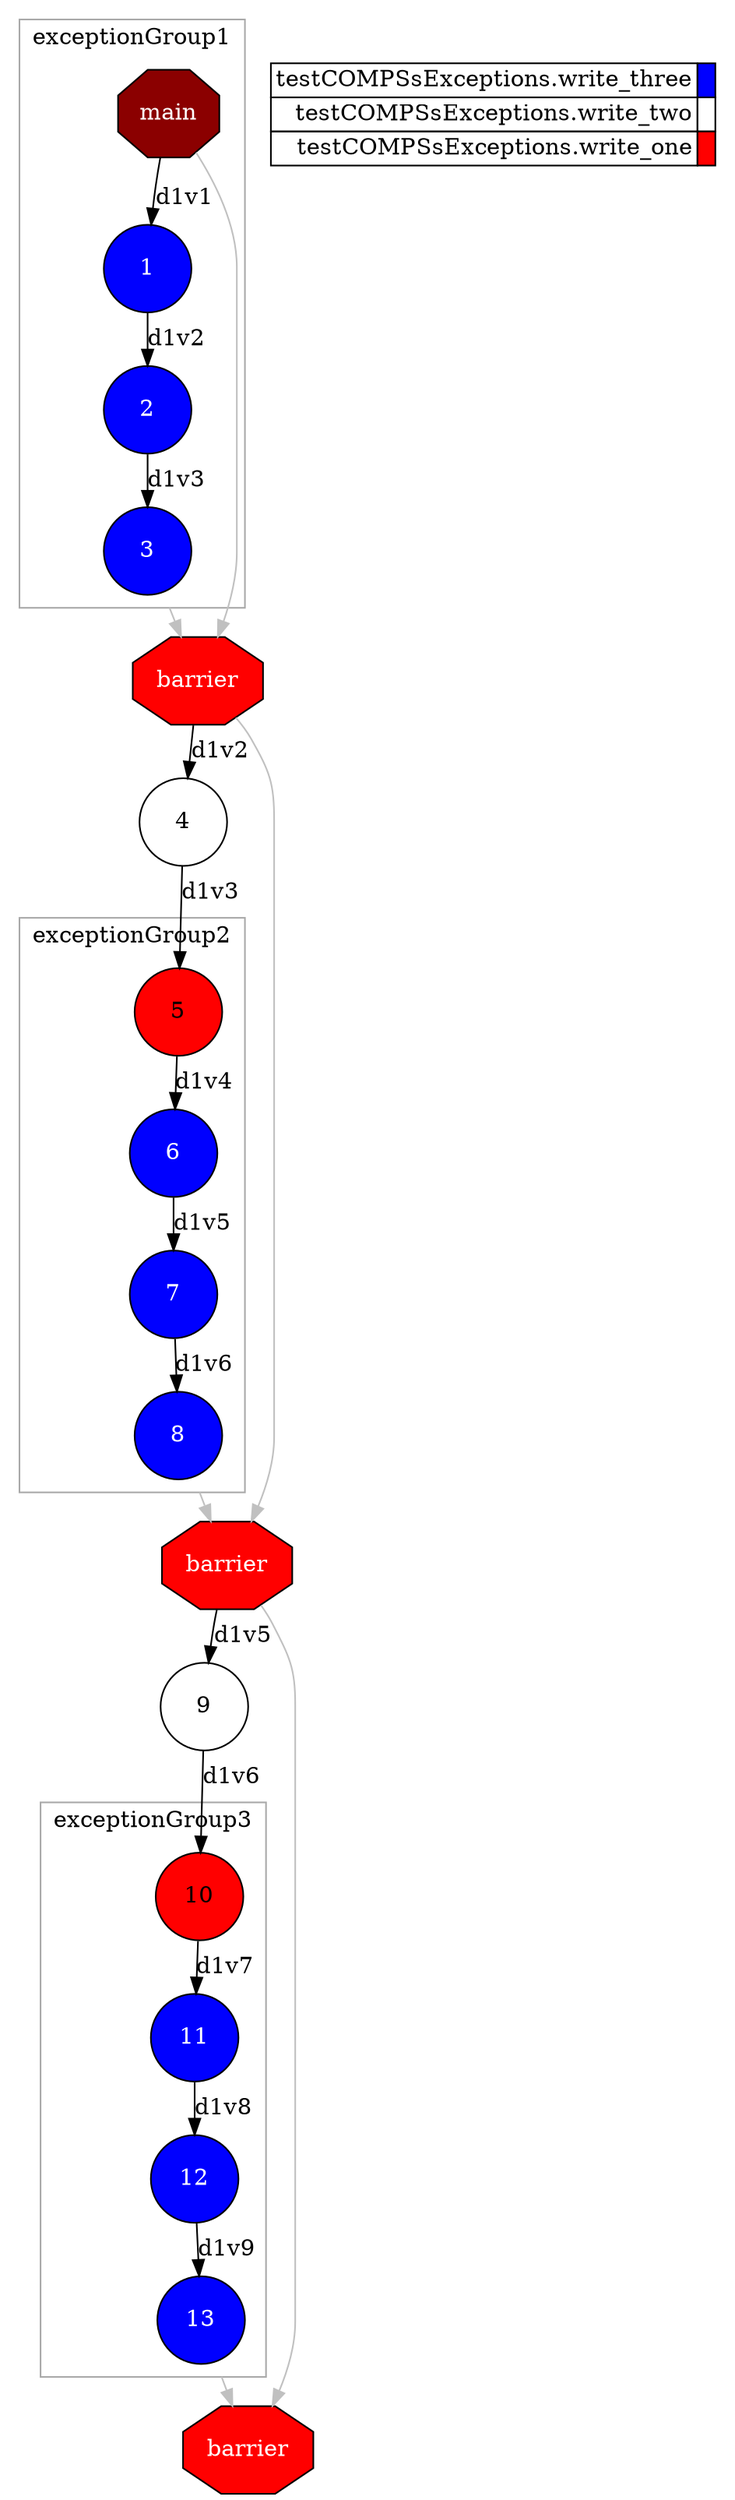 digraph {
  newrank=true;
  rankdir=TB;
  labeljust="l";
  compound= true;
  subgraph dependence_graph {
    ranksep=0.20;
    node[height=0.75];

Synchro0[label="main", shape=octagon, style=filled fillcolor="#8B0000" fontcolor="#FFFFFF"];
subgraph clusterTasksexceptionGroup1 {
shape=rect;
node[height=0.75];
color="#A9A9A9";
label="exceptionGroup1";

1[shape=circle, style=filled fillcolor="#0000ff" fontcolor="#ffffff"];
Synchro0 -> 1 [label="d1v1"];
2[shape=circle, style=filled fillcolor="#0000ff" fontcolor="#ffffff"];
1 -> 2 [label="d1v2"];
3[shape=circle, style=filled fillcolor="#0000ff" fontcolor="#ffffff"];
2 -> 3 [label="d1v3"];
}

Synchro1[label="barrier", shape=octagon, style=filled fillcolor="#ff0000" fontcolor="#FFFFFF"];
Synchro0 -> Synchro1 [color=grey];
3 -> Synchro1 [color=grey][ ltail="clusterTasksexceptionGroup1" ];
4[shape=circle, style=filled fillcolor="#ffffff" fontcolor="#000000"];
Synchro1 -> 4 [label="d1v2"];
5[shape=circle, style=filled fillcolor="#ff0000" fontcolor="#000000"];
4 -> 5 [label="d1v3"];
subgraph clusterTasksexceptionGroup2 {
shape=rect;
node[height=0.75];
color="#A9A9A9";
label="exceptionGroup2";

6[shape=circle, style=filled fillcolor="#0000ff" fontcolor="#ffffff"];
5 -> 6 [label="d1v4"];
7[shape=circle, style=filled fillcolor="#0000ff" fontcolor="#ffffff"];
6 -> 7 [label="d1v5"];
8[shape=circle, style=filled fillcolor="#0000ff" fontcolor="#ffffff"];
7 -> 8 [label="d1v6"];
}

Synchro2[label="barrier", shape=octagon, style=filled fillcolor="#ff0000" fontcolor="#FFFFFF"];
Synchro1 -> Synchro2 [color=grey];
8 -> Synchro2 [color=grey][ ltail="clusterTasksexceptionGroup2" ];
9[shape=circle, style=filled fillcolor="#ffffff" fontcolor="#000000"];
Synchro2 -> 9 [label="d1v5"];
10[shape=circle, style=filled fillcolor="#ff0000" fontcolor="#000000"];
9 -> 10 [label="d1v6"];
subgraph clusterTasksexceptionGroup3 {
shape=rect;
node[height=0.75];
color="#A9A9A9";
label="exceptionGroup3";

11[shape=circle, style=filled fillcolor="#0000ff" fontcolor="#ffffff"];
10 -> 11 [label="d1v7"];
12[shape=circle, style=filled fillcolor="#0000ff" fontcolor="#ffffff"];
11 -> 12 [label="d1v8"];
13[shape=circle, style=filled fillcolor="#0000ff" fontcolor="#ffffff"];
12 -> 13 [label="d1v9"];
}

Synchro3[label="barrier", shape=octagon, style=filled fillcolor="#ff0000" fontcolor="#FFFFFF"];
Synchro2 -> Synchro3 [color=grey];
13 -> Synchro3 [color=grey][ ltail="clusterTasksexceptionGroup3" ];  }
  subgraph legend {
    rank=sink;
    node [shape=plaintext, height=0.75];
    ranksep=0.20;
    label = "Legend";
    key [label=<
      <table border="0" cellpadding="2" cellspacing="0" cellborder="1">
<tr>
<td align="right">testCOMPSsExceptions.write_three</td>
<td bgcolor="#0000ff">&nbsp;</td>
</tr>
<tr>
<td align="right">testCOMPSsExceptions.write_two</td>
<td bgcolor="#ffffff">&nbsp;</td>
</tr>
<tr>
<td align="right">testCOMPSsExceptions.write_one</td>
<td bgcolor="#ff0000">&nbsp;</td>
</tr>
      </table>
    >]
  }
}
